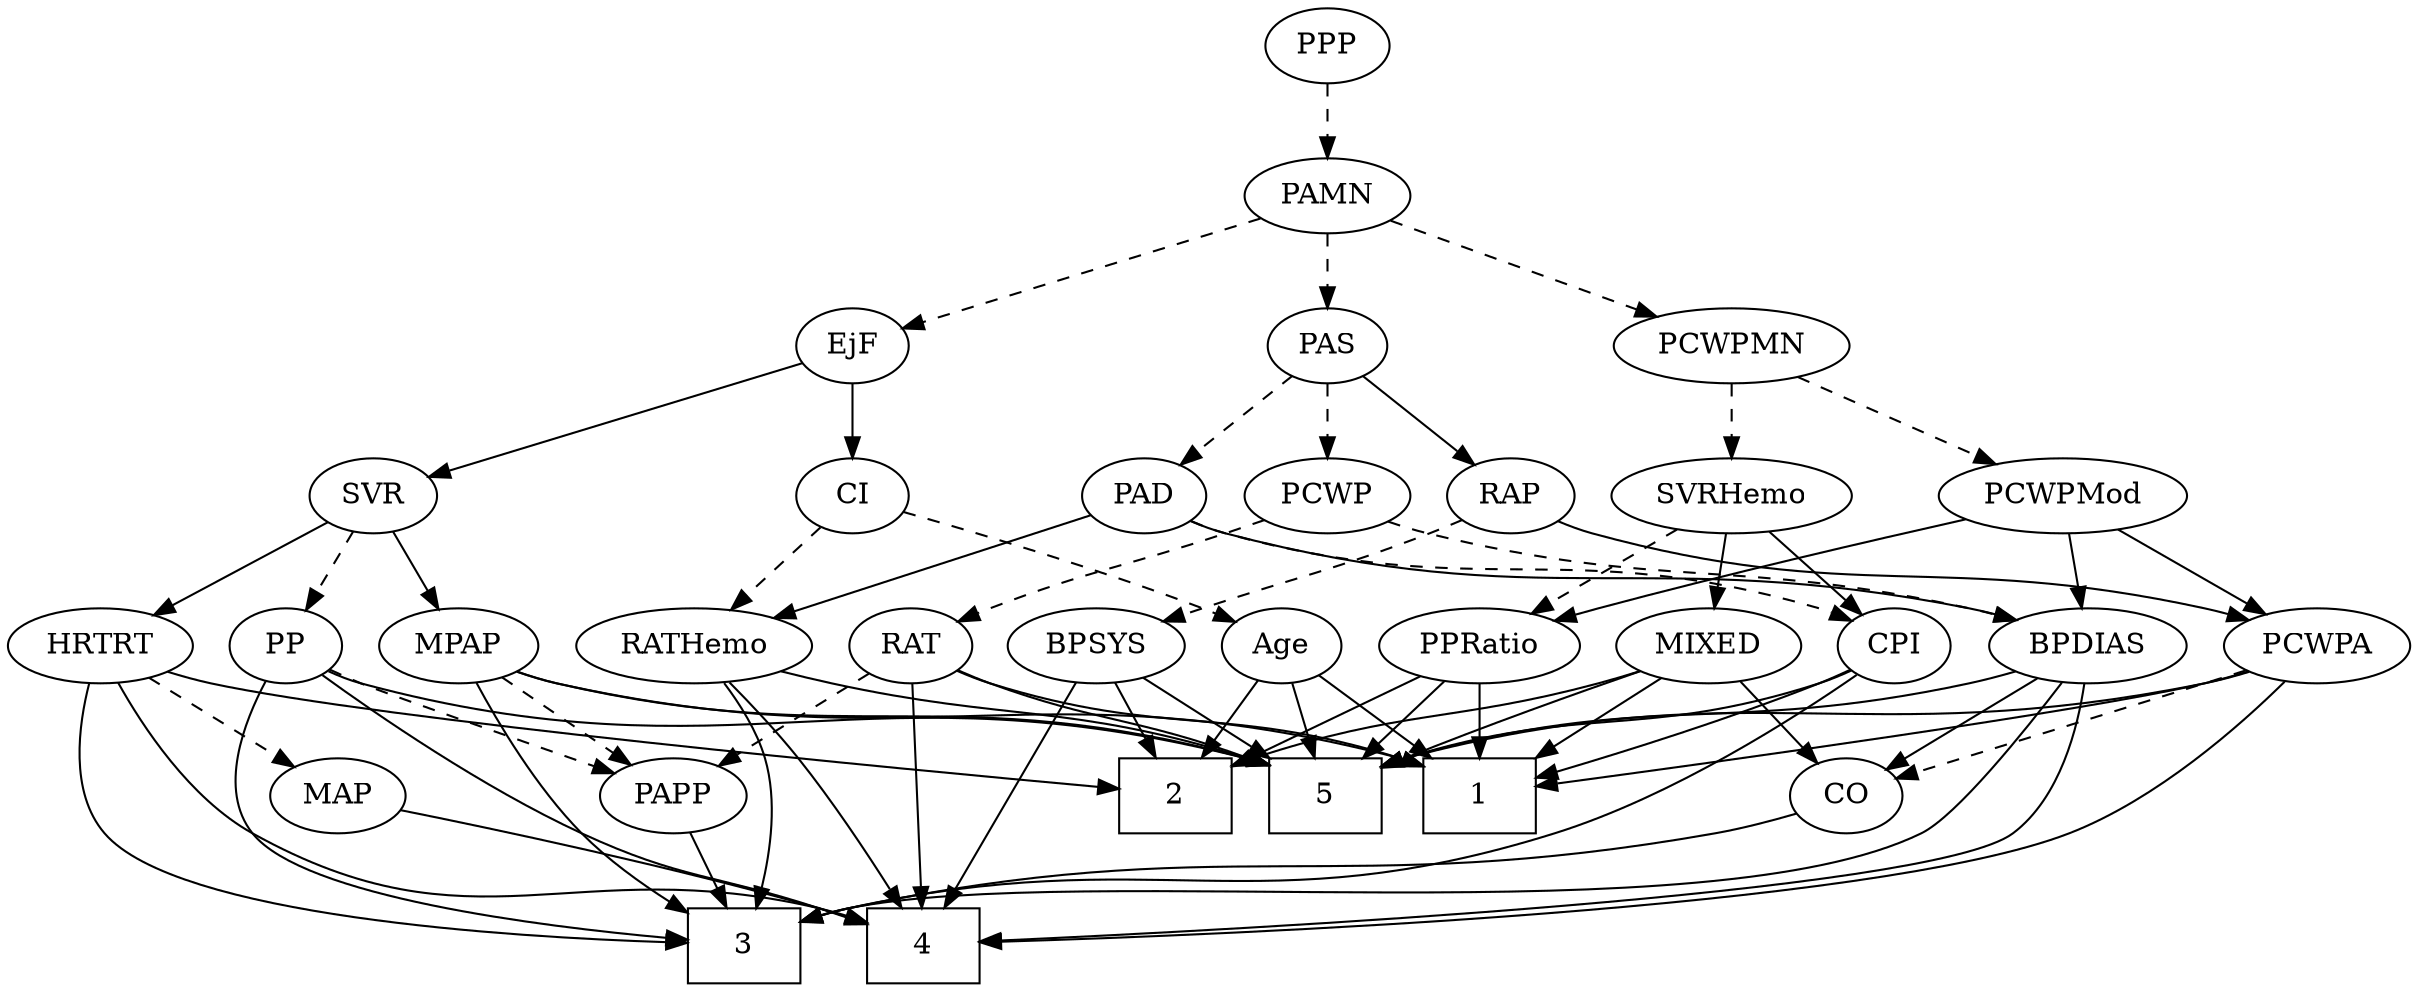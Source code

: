 strict digraph {
	graph [bb="0,0,1065.9,468"];
	node [label="\N"];
	1	[height=0.5,
		pos="361.25,90",
		shape=box,
		width=0.75];
	2	[height=0.5,
		pos="505.25,90",
		shape=box,
		width=0.75];
	3	[height=0.5,
		pos="590.25,18",
		shape=box,
		width=0.75];
	4	[height=0.5,
		pos="851.25,18",
		shape=box,
		width=0.75];
	5	[height=0.5,
		pos="433.25,90",
		shape=box,
		width=0.75];
	Age	[height=0.5,
		pos="499.25,162",
		width=0.75];
	Age -> 1	[pos="e,388.6,104.87 478.29,150.37 456.93,139.54 423.39,122.52 397.68,109.48",
		style=solid];
	Age -> 2	[pos="e,503.78,108.1 500.73,143.7 501.39,135.98 502.19,126.71 502.92,118.11",
		style=solid];
	Age -> 5	[pos="e,449.31,108.04 485.25,146.15 476.87,137.26 466,125.74 456.37,115.53",
		style=solid];
	EjF	[height=0.5,
		pos="694.25,306",
		width=0.75];
	SVR	[height=0.5,
		pos="796.25,234",
		width=0.77632];
	EjF -> SVR	[pos="e,777.82,247.64 712.48,292.49 728.34,281.6 751.52,265.69 769.48,253.37",
		style=solid];
	CI	[height=0.5,
		pos="694.25,234",
		width=0.75];
	EjF -> CI	[pos="e,694.25,252.1 694.25,287.7 694.25,279.98 694.25,270.71 694.25,262.11",
		style=solid];
	RAP	[height=0.5,
		pos="563.25,234",
		width=0.77632];
	BPSYS	[height=0.5,
		pos="742.25,162",
		width=1.0471];
	RAP -> BPSYS	[pos="e,714.12,174 586.65,223.85 616.62,212.13 668.93,191.67 704.55,177.74",
		style=dashed];
	PCWPA	[height=0.5,
		pos="144.25,162",
		width=1.1555];
	RAP -> PCWPA	[pos="e,174.69,174.33 542.17,221.9 537.07,219.62 531.56,217.47 526.25,216 383.61,176.6 339.82,211.58 195.25,180 191.66,179.22 187.98,178.27 \
184.3,177.24",
		style=solid];
	MIXED	[height=0.5,
		pos="316.25,162",
		width=1.1193];
	MIXED -> 1	[pos="e,350.03,108.45 326.91,144.41 332.19,136.2 338.68,126.1 344.6,116.9",
		style=solid];
	MIXED -> 2	[pos="e,477.86,104.3 347.09,150.3 353.11,148.21 359.38,146.03 365.25,144 408.66,128.95 422.32,126.71 468.51,108.11",
		style=solid];
	MIXED -> 5	[pos="e,406.07,107.26 339.36,147.17 355.92,137.26 378.53,123.73 397.42,112.43",
		style=solid];
	CO	[height=0.5,
		pos="196.25,90",
		width=0.75];
	MIXED -> CO	[pos="e,216.03,102.54 292.82,147.34 273.34,135.97 245.52,119.74 224.74,107.62",
		style=solid];
	MPAP	[height=0.5,
		pos="579.25,162",
		width=0.97491];
	MPAP -> 1	[pos="e,388.54,104.53 552.43,150.08 546.79,147.95 540.86,145.81 535.25,144 477.86,125.5 458.7,129.19 398.19,108",
		style=solid];
	MPAP -> 3	[pos="e,585.78,36.047 578.21,143.89 577.37,125.93 576.69,96.9 579.25,72 580.12,63.455 581.78,54.255 583.54,45.958",
		style=solid];
	MPAP -> 5	[pos="e,460.37,104 554.48,149.13 531.22,137.97 496.14,121.15 469.69,108.47",
		style=solid];
	PAPP	[height=0.5,
		pos="620.25,90",
		width=0.88464];
	MPAP -> PAPP	[pos="e,610.6,107.47 588.96,144.41 593.86,136.04 599.92,125.71 605.39,116.37",
		style=dashed];
	BPSYS -> 2	[pos="e,532.5,97.913 713.53,150.23 707.52,148.08 701.2,145.9 695.25,144 642.55,127.15 580.69,110.46 542.22,100.44",
		style=solid];
	BPSYS -> 4	[pos="e,837.87,36.425 754.75,144.71 773.58,120.18 809.39,73.534 831.69,44.478",
		style=solid];
	BPSYS -> 5	[pos="e,460.44,104.82 714.18,149.87 708.01,147.7 701.46,145.6 695.25,144 599.84,119.38 568.39,136.85 470.16,107.78",
		style=solid];
	PAD	[height=0.5,
		pos="488.25,234",
		width=0.79437];
	RATHemo	[height=0.5,
		pos="919.25,162",
		width=1.3721];
	PAD -> RATHemo	[pos="e,883.6,174.53 509.92,221.91 515.15,219.62 520.8,217.47 526.25,216 670.81,176.95 714.37,209.18 861.25,180 865.36,179.18 869.6,178.21 \
873.82,177.14",
		style=solid];
	CPI	[height=0.5,
		pos="231.25,162",
		width=0.75];
	PAD -> CPI	[pos="e,251.83,173.78 466.47,222.25 461.25,219.95 455.62,217.71 450.25,216 371.24,190.91 345.99,205.89 267.25,180 265.33,179.37 263.37,\
178.66 261.42,177.9",
		style=dashed];
	BPDIAS	[height=0.5,
		pos="42.246,162",
		width=1.1735];
	PAD -> BPDIAS	[pos="e,72.958,174.45 466.58,221.88 461.35,219.6 455.69,217.45 450.25,216 296.16,174.91 249.18,213.42 93.246,180 89.811,179.26 86.284,\
178.38 82.765,177.4",
		style=solid];
	CO -> 3	[pos="e,562.82,21.651 219.36,80.378 228.02,77.394 237.99,74.24 247.25,72 356.58,45.53 488.87,29.479 552.49,22.73",
		style=solid];
	PAS	[height=0.5,
		pos="488.25,306",
		width=0.75];
	PAS -> RAP	[pos="e,548.09,249.14 503.42,290.83 514.1,280.87 528.57,267.37 540.6,256.14",
		style=solid];
	PAS -> PAD	[pos="e,488.25,252.1 488.25,287.7 488.25,279.98 488.25,270.71 488.25,262.11",
		style=dashed];
	PCWP	[height=0.5,
		pos="406.25,234",
		width=0.97491];
	PAS -> PCWP	[pos="e,423.55,249.77 472.05,291.17 460.45,281.27 444.62,267.75 431.39,256.46",
		style=dashed];
	PAMN	[height=0.5,
		pos="488.25,378",
		width=1.011];
	PAMN -> EjF	[pos="e,670.74,314.99 517.32,367.12 555.26,354.23 621.46,331.73 661.23,318.22",
		style=dashed];
	PAMN -> PAS	[pos="e,488.25,324.1 488.25,359.7 488.25,351.98 488.25,342.71 488.25,334.11",
		style=dashed];
	PCWPMN	[height=0.5,
		pos="303.25,306",
		width=1.3902];
	PAMN -> PCWPMN	[pos="e,336.63,319.63 460.15,366.37 429.84,354.9 381.23,336.51 346.14,323.23",
		style=dashed];
	RATHemo -> 3	[pos="e,617.39,28.331 883.61,149.52 855.05,139.82 814.27,124.85 780.25,108 753.06,94.534 749.31,85.704 722.25,72 690.95,56.155 653.74,\
41.575 626.82,31.735",
		style=solid];
	RATHemo -> 4	[pos="e,859.52,36.268 911.18,144.15 899.48,119.73 877.71,74.265 863.88,45.375",
		style=solid];
	RATHemo -> 5	[pos="e,460.39,105.02 883.62,149.38 876.28,147.32 868.56,145.39 861.25,144 692.57,111.85 639.98,152.49 470.14,107.65",
		style=solid];
	CPI -> 1	[pos="e,333.84,105.76 251.56,150.06 271.1,139.54 301.09,123.39 324.78,110.64",
		style=solid];
	CPI -> 3	[pos="e,563.06,19.547 242.76,145.69 258.86,125.43 290.12,90.186 325.25,72 399.85,33.373 499.74,22.852 553.04,20.017",
		style=solid];
	CPI -> 5	[pos="e,405.94,104.49 252.31,150.32 257.15,148.07 262.32,145.83 267.25,144 320.59,124.18 339.16,128.36 396.41,107.98",
		style=solid];
	RAT	[height=0.5,
		pos="659.25,162",
		width=0.75827];
	RAT -> 1	[pos="e,388.44,104.82 638.71,150.08 633.75,147.79 628.4,145.59 623.25,144 529.1,114.92 496.47,136.57 398.17,107.77",
		style=solid];
	RAT -> 4	[pos="e,827.97,36.217 676.97,147.9 709.47,123.86 779.01,72.427 819.74,42.304",
		style=solid];
	RAT -> 5	[pos="e,460.51,104.61 638.24,150.17 633.39,147.93 628.21,145.73 623.25,144 559.86,121.9 537.62,130.28 470.32,107.97",
		style=solid];
	RAT -> PAPP	[pos="e,629.51,107.63 650.2,144.76 645.54,136.4 639.76,126.02 634.51,116.61",
		style=dashed];
	SVR -> MPAP	[pos="e,606.13,173.74 771.14,225.92 737.32,216.24 675.35,198.02 623.25,180 620.72,179.13 618.13,178.2 615.52,177.25",
		style=solid];
	PP	[height=0.5,
		pos="825.25,162",
		width=0.75];
	SVR -> PP	[pos="e,818.42,179.47 803.12,216.41 806.51,208.22 810.69,198.14 814.49,188.95",
		style=dashed];
	HRTRT	[height=0.5,
		pos="1026.2,162",
		width=1.1013];
	SVR -> HRTRT	[pos="e,996,173.75 821.55,226.01 856.65,216.23 922.04,197.65 977.25,180 980.2,179.06 983.24,178.06 986.29,177.04",
		style=solid];
	PCWPMod	[height=0.5,
		pos="170.25,234",
		width=1.4443];
	PCWPMod -> PCWPA	[pos="e,150.66,180.28 163.95,216.05 161.03,208.18 157.48,198.62 154.2,189.79",
		style=solid];
	PCWPMod -> BPDIAS	[pos="e,67.428,176.77 143.72,218.5 124.21,207.82 97.506,193.22 76.392,181.67",
		style=solid];
	PPRatio	[height=0.5,
		pos="414.25,162",
		width=1.1013];
	PCWPMod -> PPRatio	[pos="e,384.03,173.85 211.19,222.74 250.81,212.61 312.45,196.31 365.25,180 368.2,179.09 371.25,178.11 374.31,177.11",
		style=solid];
	PCWPA -> 1	[pos="e,334.18,99.524 176.06,150.33 182.41,148.22 189.04,146.03 195.25,144 239.56,129.54 290.65,113.29 324.32,102.64",
		style=solid];
	PCWPA -> 4	[pos="e,824.14,21.163 166.61,146.71 199.78,126.3 264.65,89.341 325.25,72 371.99,58.623 701.78,31.075 813.98,21.984",
		style=solid];
	PCWPA -> 5	[pos="e,406.03,104.76 175.32,149.84 181.85,147.73 188.73,145.66 195.25,144 280.6,122.29 308.47,134.79 396.46,107.78",
		style=solid];
	PCWPA -> CO	[pos="e,184.61,106.67 156.31,144.76 162.9,135.89 171.18,124.74 178.5,114.89",
		style=dashed];
	PCWPMN -> PCWPMod	[pos="e,197.9,249.56 276.01,290.67 256.06,280.17 228.77,265.8 206.9,254.29",
		style=dashed];
	SVRHemo	[height=0.5,
		pos="303.25,234",
		width=1.3902];
	PCWPMN -> SVRHemo	[pos="e,303.25,252.1 303.25,287.7 303.25,279.98 303.25,270.71 303.25,262.11",
		style=dashed];
	SVRHemo -> MIXED	[pos="e,313.07,180.1 306.46,215.7 307.89,207.98 309.61,198.71 311.21,190.11",
		style=solid];
	SVRHemo -> CPI	[pos="e,245.9,177.25 286.55,216.76 276.65,207.14 264,194.84 253.29,184.43",
		style=solid];
	SVRHemo -> PPRatio	[pos="e,391.98,177.04 327.06,217.98 343.44,207.65 365.36,193.83 383.13,182.63",
		style=dashed];
	BPDIAS -> 3	[pos="e,563.16,19.176 49.459,144.22 59.39,123.39 79.385,88.568 108.25,72 183.97,28.529 453.46,20.708 552.97,19.305",
		style=solid];
	BPDIAS -> 4	[pos="e,824.24,21.046 60.202,145.44 87.423,122.21 138.28,80.301 160.25,72 162.18,71.269 671.09,32.654 814.2,21.807",
		style=solid];
	BPDIAS -> 5	[pos="e,406.09,104.94 72.977,149.64 79.593,147.51 86.597,145.49 93.246,144 222.92,115.03 264.53,144.11 396.43,107.68",
		style=solid];
	BPDIAS -> CO	[pos="e,174.53,100.87 70.134,148.32 96.962,136.13 137.44,117.73 165.26,105.08",
		style=solid];
	MAP	[height=0.5,
		pos="967.25,90",
		width=0.84854];
	MAP -> 4	[pos="e,878.36,35.359 946.51,76.485 930.01,66.528 906.53,52.359 887.01,40.58",
		style=solid];
	PP -> 3	[pos="e,617.45,35.439 805.61,149.14 766.07,125.24 676.32,71.013 626.06,40.64",
		style=solid];
	PP -> 4	[pos="e,851.9,36.283 833.28,144.72 837.94,134.45 843.44,120.76 846.25,108 850.71,87.724 851.87,64.257 851.96,46.513",
		style=solid];
	PP -> 5	[pos="e,460.4,104.96 804.76,149.91 799.8,147.63 794.43,145.47 789.25,144 654.66,105.79 608.98,145.23 470.12,107.67",
		style=solid];
	PP -> PAPP	[pos="e,648.46,98.566 804.14,150.44 799.3,148.19 794.14,145.91 789.25,144 745.06,126.73 692.76,111.03 658.17,101.28",
		style=dashed];
	PPP	[height=0.5,
		pos="488.25,450",
		width=0.75];
	PPP -> PAMN	[pos="e,488.25,396.1 488.25,431.7 488.25,423.98 488.25,414.71 488.25,406.11",
		style=dashed];
	PPRatio -> 1	[pos="e,374.21,108.12 401.95,144.76 395.52,136.27 387.5,125.68 380.29,116.15",
		style=solid];
	PPRatio -> 2	[pos="e,483.09,108.04 433.55,146.15 445.56,136.92 461.26,124.83 474.91,114.33",
		style=solid];
	PPRatio -> 5	[pos="e,428.56,108.28 418.85,144.05 420.96,136.26 423.52,126.82 425.9,118.08",
		style=solid];
	PCWP -> RAT	[pos="e,638.27,173.92 432.53,222.04 438.31,219.86 444.43,217.72 450.25,216 525.57,193.77 548.78,204.94 623.25,180 625.11,179.37 627.01,\
178.68 628.91,177.93",
		style=dashed];
	PCWP -> BPDIAS	[pos="e,73.267,174.37 380.05,221.72 374.27,219.56 368.12,217.5 362.25,216 245.4,186.06 210.76,207.19 93.246,180 89.871,179.22 86.401,178.31 \
82.937,177.32",
		style=dashed];
	CI -> Age	[pos="e,520.38,173.49 669.95,225.89 638.48,216.46 582.1,198.79 535.25,180 533.42,179.27 531.55,178.49 529.68,177.68",
		style=dashed];
	CI -> RATHemo	[pos="e,882.75,174.35 718.33,225.51 755.16,214.05 826.15,191.96 873.12,177.35",
		style=dashed];
	PAPP -> 3	[pos="e,597.72,36.447 613.14,72.411 609.73,64.454 605.56,54.722 601.71,45.756",
		style=solid];
	HRTRT -> 2	[pos="e,532.48,98.188 997.3,149.65 990.79,147.47 983.85,145.42 977.25,144 803.61,106.61 754.64,135.95 579.25,108 567.16,106.07 554.12,\
103.31 542.39,100.57",
		style=solid];
	HRTRT -> 3	[pos="e,617.31,26.894 995.67,150.36 989.57,148.24 983.21,146.05 977.25,144 883.13,111.69 859.99,102.43 765.25,72 717.79,56.761 662.72,\
40.279 627.23,29.811",
		style=solid];
	HRTRT -> 4	[pos="e,878.53,20.353 1027.3,143.71 1027.6,123.97 1024.9,91.836 1007.2,72 977.06,38.051 924.28,25.826 888.57,21.437",
		style=solid];
	HRTRT -> MAP	[pos="e,980.45,106.67 1012.6,144.76 1005,135.8 995.49,124.51 987.13,114.59",
		style=dashed];
}
